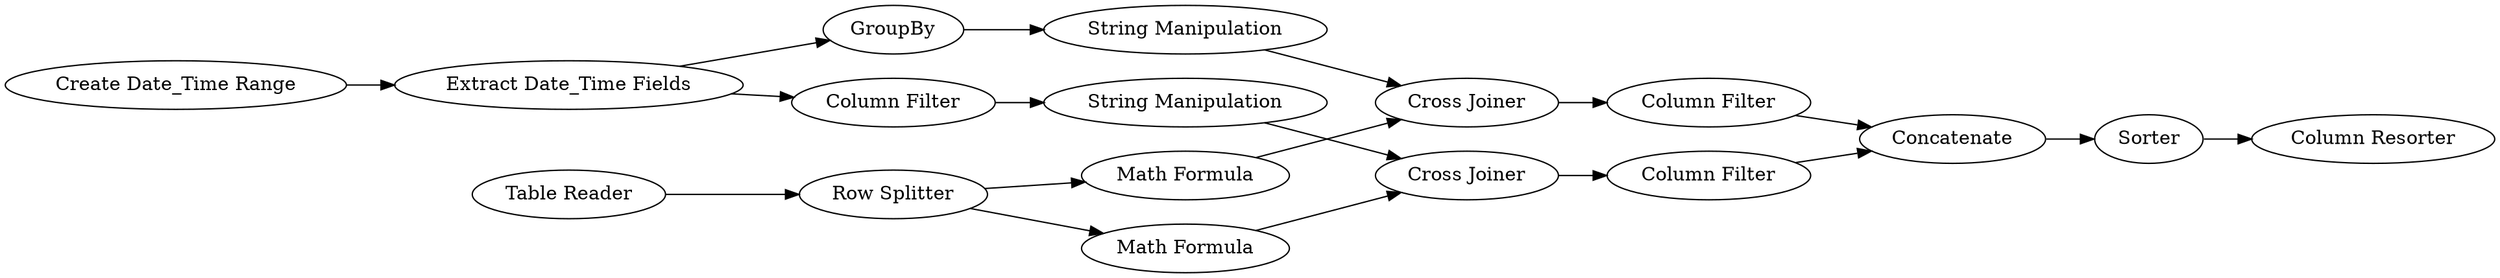 digraph {
	1 [label="Table Reader"]
	2 [label="Create Date_Time Range"]
	3 [label="Extract Date_Time Fields"]
	4 [label=GroupBy]
	5 [label="String Manipulation"]
	6 [label="Column Filter"]
	7 [label="String Manipulation"]
	8 [label="Row Splitter"]
	9 [label="Math Formula"]
	10 [label="Math Formula"]
	11 [label="Cross Joiner"]
	12 [label="Cross Joiner"]
	13 [label=Sorter]
	14 [label="Column Filter"]
	15 [label="Column Filter"]
	16 [label=Concatenate]
	17 [label="Column Resorter"]
	1 -> 8
	2 -> 3
	3 -> 4
	3 -> 6
	4 -> 5
	5 -> 11
	6 -> 7
	7 -> 12
	8 -> 9
	8 -> 10
	9 -> 12
	10 -> 11
	11 -> 15
	12 -> 14
	13 -> 17
	14 -> 16
	15 -> 16
	16 -> 13
	rankdir=LR
}
